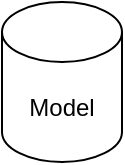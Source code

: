 <mxfile>
    <diagram id="wwlxs9gupdI5vy4FXEWa" name="Page-1">
        <mxGraphModel dx="1514" dy="736" grid="1" gridSize="10" guides="1" tooltips="1" connect="1" arrows="1" fold="1" page="1" pageScale="1" pageWidth="850" pageHeight="1100" math="0" shadow="0">
            <root>
                <mxCell id="0"/>
                <mxCell id="1" parent="0"/>
                <mxCell id="D0_lqbfDjQIThVxKjv2w-1" value="Model" style="shape=cylinder3;whiteSpace=wrap;html=1;boundedLbl=1;backgroundOutline=1;size=15;" vertex="1" parent="1">
                    <mxGeometry x="290" y="340" width="60" height="80" as="geometry"/>
                </mxCell>
            </root>
        </mxGraphModel>
    </diagram>
    <diagram id="4d0EvS5kfBynl_K9_P-T" name="Page-1">
        <mxGraphModel dx="710" dy="376" grid="1" gridSize="10" guides="1" tooltips="1" connect="1" arrows="1" fold="1" page="1" pageScale="1" pageWidth="850" pageHeight="1100" math="0" shadow="0">
            <root>
                <mxCell id="0"/>
                <mxCell id="1" parent="0"/>
            </root>
        </mxGraphModel>
    </diagram>
    <diagram id="3xsfVftsJ0xOeiUK8kWc" name="Page-4">
        <mxGraphModel dx="650" dy="504" grid="1" gridSize="10" guides="1" tooltips="1" connect="1" arrows="1" fold="1" page="1" pageScale="1" pageWidth="850" pageHeight="1100" math="0" shadow="0">
            <root>
                <mxCell id="0"/>
                <mxCell id="1" parent="0"/>
            </root>
        </mxGraphModel>
    </diagram>
</mxfile>